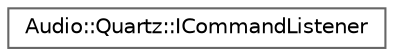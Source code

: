 digraph "Graphical Class Hierarchy"
{
 // INTERACTIVE_SVG=YES
 // LATEX_PDF_SIZE
  bgcolor="transparent";
  edge [fontname=Helvetica,fontsize=10,labelfontname=Helvetica,labelfontsize=10];
  node [fontname=Helvetica,fontsize=10,shape=box,height=0.2,width=0.4];
  rankdir="LR";
  Node0 [id="Node000000",label="Audio::Quartz::ICommandListener",height=0.2,width=0.4,color="grey40", fillcolor="white", style="filled",URL="$d1/d28/classAudio_1_1Quartz_1_1ICommandListener.html",tooltip=" "];
}
